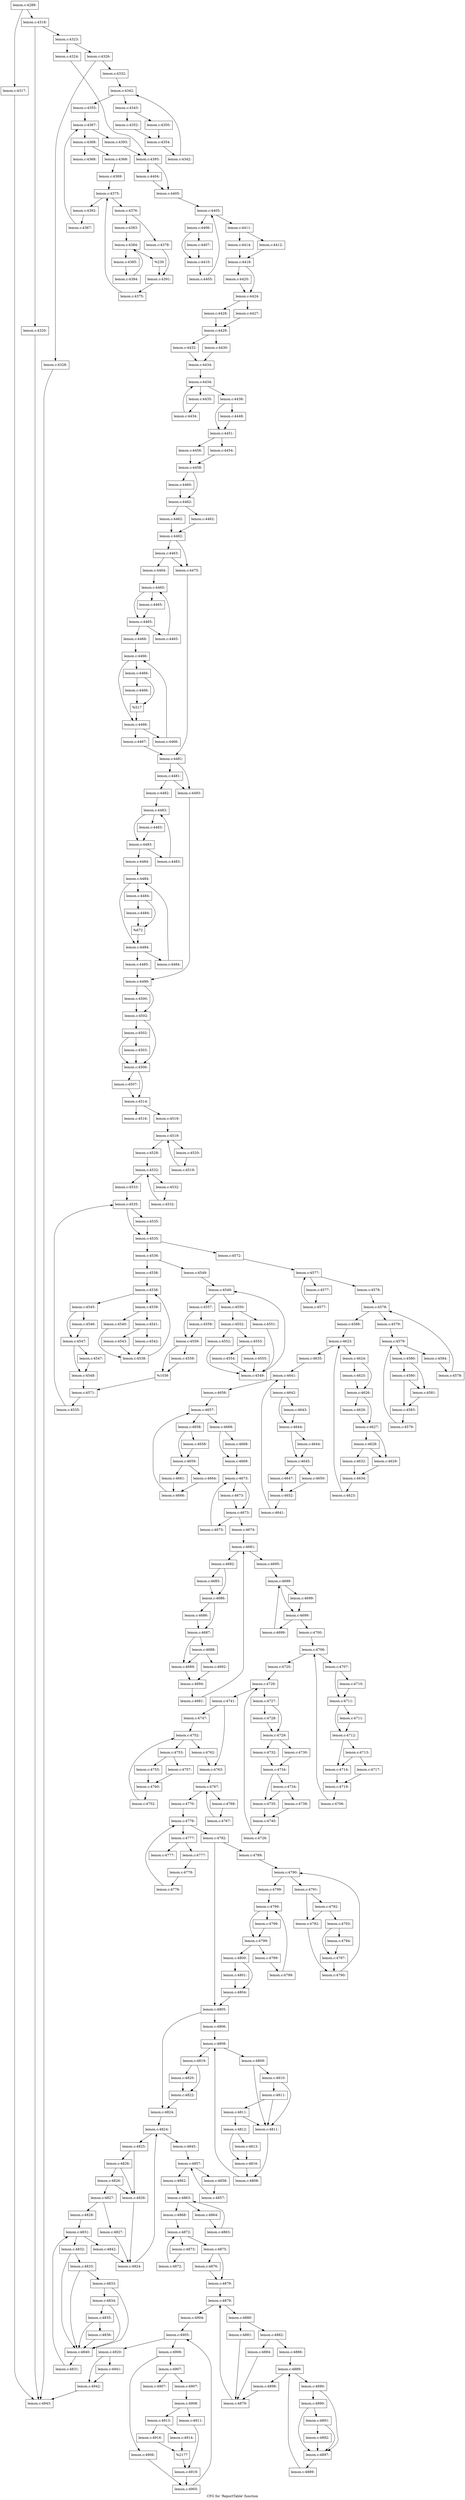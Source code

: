 digraph "CFG for 'ReportTable' function" {
	label="CFG for 'ReportTable' function";

	Node0x56256552b0f0 [shape=record,label="{lemon.c:4289:}"];
	Node0x56256552b0f0 -> Node0x562565579d80;
	Node0x56256552b0f0 -> Node0x562565579dd0;
	Node0x562565579d80 [shape=record,label="{lemon.c:4317:}"];
	Node0x562565579d80 -> Node0x56256555aa90;
	Node0x562565579dd0 [shape=record,label="{lemon.c:4318:}"];
	Node0x562565579dd0 -> Node0x56256557a5c0;
	Node0x562565579dd0 -> Node0x56256557a610;
	Node0x56256557a5c0 [shape=record,label="{lemon.c:4320:}"];
	Node0x56256557a5c0 -> Node0x56256555aa90;
	Node0x56256557a610 [shape=record,label="{lemon.c:4323:}"];
	Node0x56256557a610 -> Node0x56256557ac50;
	Node0x56256557a610 -> Node0x56256557acf0;
	Node0x56256557ac50 [shape=record,label="{lemon.c:4324:}"];
	Node0x56256557ac50 -> Node0x56256557aca0;
	Node0x56256557acf0 [shape=record,label="{lemon.c:4326:}"];
	Node0x56256557acf0 -> Node0x56256557b760;
	Node0x56256557acf0 -> Node0x56256557b7b0;
	Node0x56256557b760 [shape=record,label="{lemon.c:4328:}"];
	Node0x56256557b760 -> Node0x56256555aa90;
	Node0x56256557b7b0 [shape=record,label="{lemon.c:4332:}"];
	Node0x56256557b7b0 -> Node0x56256557c540;
	Node0x56256557c540 [shape=record,label="{lemon.c:4342:}"];
	Node0x56256557c540 -> Node0x56256557c760;
	Node0x56256557c540 -> Node0x56256557c390;
	Node0x56256557c760 [shape=record,label="{lemon.c:4343:}"];
	Node0x56256557c760 -> Node0x562565438050;
	Node0x56256557c760 -> Node0x562565438190;
	Node0x562565438050 [shape=record,label="{lemon.c:4350:}"];
	Node0x562565438050 -> Node0x562565438140;
	Node0x562565438190 [shape=record,label="{lemon.c:4352:}"];
	Node0x562565438190 -> Node0x562565438140;
	Node0x562565438140 [shape=record,label="{lemon.c:4354:}"];
	Node0x562565438140 -> Node0x56256557c6d0;
	Node0x56256557c6d0 [shape=record,label="{lemon.c:4342:}"];
	Node0x56256557c6d0 -> Node0x56256557c540;
	Node0x56256557c390 [shape=record,label="{lemon.c:4355:}"];
	Node0x56256557c390 -> Node0x562565582120;
	Node0x562565582120 [shape=record,label="{lemon.c:4367:}"];
	Node0x562565582120 -> Node0x562565582340;
	Node0x562565582120 -> Node0x562565581c50;
	Node0x562565582340 [shape=record,label="{lemon.c:4368:}"];
	Node0x562565582340 -> Node0x5625655826c0;
	Node0x562565582340 -> Node0x562565582760;
	Node0x5625655826c0 [shape=record,label="{lemon.c:4368:}"];
	Node0x5625655826c0 -> Node0x562565582710;
	Node0x562565582760 [shape=record,label="{lemon.c:4368:}"];
	Node0x562565582710 [shape=record,label="{lemon.c:4369:}"];
	Node0x562565582710 -> Node0x562565584730;
	Node0x562565584730 [shape=record,label="{lemon.c:4375:}"];
	Node0x562565584730 -> Node0x562565584870;
	Node0x562565584730 -> Node0x562565584190;
	Node0x562565584870 [shape=record,label="{lemon.c:4376:}"];
	Node0x562565584870 -> Node0x562565585200;
	Node0x562565584870 -> Node0x5625655852a0;
	Node0x562565585200 [shape=record,label="{lemon.c:4378:}"];
	Node0x562565585200 -> Node0x562565585250;
	Node0x5625655852a0 [shape=record,label="{lemon.c:4383:}"];
	Node0x5625655852a0 -> Node0x562565586400;
	Node0x562565586400 [shape=record,label="{lemon.c:4384:}"];
	Node0x562565586400 -> Node0x562565586620;
	Node0x562565586400 -> Node0x562565586250;
	Node0x562565586620 [shape=record,label="{lemon.c:4385:}"];
	Node0x562565586620 -> Node0x562565586590;
	Node0x562565586590 [shape=record,label="{lemon.c:4384:}"];
	Node0x562565586590 -> Node0x562565586400;
	Node0x562565586250 [shape=record,label="{%230}"];
	Node0x562565586250 -> Node0x562565585250;
	Node0x562565585250 [shape=record,label="{lemon.c:4391:}"];
	Node0x562565585250 -> Node0x5625655847e0;
	Node0x5625655847e0 [shape=record,label="{lemon.c:4375:}"];
	Node0x5625655847e0 -> Node0x562565584730;
	Node0x562565584190 [shape=record,label="{lemon.c:4392:}"];
	Node0x562565584190 -> Node0x5625655822b0;
	Node0x5625655822b0 [shape=record,label="{lemon.c:4367:}"];
	Node0x5625655822b0 -> Node0x562565582120;
	Node0x562565581c50 [shape=record,label="{lemon.c:4393:}"];
	Node0x562565581c50 -> Node0x56256557aca0;
	Node0x56256557aca0 [shape=record,label="{lemon.c:4395:}"];
	Node0x56256557aca0 -> Node0x5625655872b0;
	Node0x56256557aca0 -> Node0x562565588ec0;
	Node0x5625655872b0 [shape=record,label="{lemon.c:4404:}"];
	Node0x5625655872b0 -> Node0x562565588ec0;
	Node0x562565588ec0 [shape=record,label="{lemon.c:4405:}"];
	Node0x562565588ec0 -> Node0x5625655897e0;
	Node0x5625655897e0 [shape=record,label="{lemon.c:4405:}"];
	Node0x5625655897e0 -> Node0x562565589a00;
	Node0x5625655897e0 -> Node0x562565589630;
	Node0x562565589a00 [shape=record,label="{lemon.c:4406:}"];
	Node0x562565589a00 -> Node0x56256558a440;
	Node0x562565589a00 -> Node0x56256558a490;
	Node0x56256558a440 [shape=record,label="{lemon.c:4407:}"];
	Node0x56256558a440 -> Node0x56256558a490;
	Node0x56256558a490 [shape=record,label="{lemon.c:4410:}"];
	Node0x56256558a490 -> Node0x562565589970;
	Node0x562565589970 [shape=record,label="{lemon.c:4405:}"];
	Node0x562565589970 -> Node0x5625655897e0;
	Node0x562565589630 [shape=record,label="{lemon.c:4411:}"];
	Node0x562565589630 -> Node0x56256541a9c0;
	Node0x562565589630 -> Node0x56256541aa60;
	Node0x56256541a9c0 [shape=record,label="{lemon.c:4412:}"];
	Node0x56256541a9c0 -> Node0x56256541aa10;
	Node0x56256541aa60 [shape=record,label="{lemon.c:4414:}"];
	Node0x56256541aa60 -> Node0x56256541aa10;
	Node0x56256541aa10 [shape=record,label="{lemon.c:4418:}"];
	Node0x56256541aa10 -> Node0x56256538b3a0;
	Node0x56256541aa10 -> Node0x56256538b3f0;
	Node0x56256538b3a0 [shape=record,label="{lemon.c:4420:}"];
	Node0x56256538b3a0 -> Node0x56256538b3f0;
	Node0x56256538b3f0 [shape=record,label="{lemon.c:4424:}"];
	Node0x56256538b3f0 -> Node0x56256541c4c0;
	Node0x56256538b3f0 -> Node0x56256541c560;
	Node0x56256541c4c0 [shape=record,label="{lemon.c:4427:}"];
	Node0x56256541c4c0 -> Node0x56256541c510;
	Node0x56256541c560 [shape=record,label="{lemon.c:4428:}"];
	Node0x56256541c560 -> Node0x56256541c510;
	Node0x56256541c510 [shape=record,label="{lemon.c:4429:}"];
	Node0x56256541c510 -> Node0x562565591d80;
	Node0x56256541c510 -> Node0x562565591e20;
	Node0x562565591d80 [shape=record,label="{lemon.c:4430:}"];
	Node0x562565591d80 -> Node0x562565591dd0;
	Node0x562565591e20 [shape=record,label="{lemon.c:4432:}"];
	Node0x562565591e20 -> Node0x562565591dd0;
	Node0x562565591dd0 [shape=record,label="{lemon.c:4434:}"];
	Node0x562565591dd0 -> Node0x562565593550;
	Node0x562565593550 [shape=record,label="{lemon.c:4434:}"];
	Node0x562565593550 -> Node0x562565593770;
	Node0x562565593550 -> Node0x5625655933a0;
	Node0x562565593770 [shape=record,label="{lemon.c:4435:}"];
	Node0x562565593770 -> Node0x5625655936e0;
	Node0x5625655936e0 [shape=record,label="{lemon.c:4434:}"];
	Node0x5625655936e0 -> Node0x562565593550;
	Node0x5625655933a0 [shape=record,label="{lemon.c:4438:}"];
	Node0x5625655933a0 -> Node0x56256552ae40;
	Node0x5625655933a0 -> Node0x562565594690;
	Node0x56256552ae40 [shape=record,label="{lemon.c:4448:}"];
	Node0x56256552ae40 -> Node0x562565594690;
	Node0x562565594690 [shape=record,label="{lemon.c:4451:}"];
	Node0x562565594690 -> Node0x5625653b68b0;
	Node0x562565594690 -> Node0x5625653b6950;
	Node0x5625653b68b0 [shape=record,label="{lemon.c:4454:}"];
	Node0x5625653b68b0 -> Node0x5625653b6900;
	Node0x5625653b6950 [shape=record,label="{lemon.c:4456:}"];
	Node0x5625653b6950 -> Node0x5625653b6900;
	Node0x5625653b6900 [shape=record,label="{lemon.c:4458:}"];
	Node0x5625653b6900 -> Node0x5625653cc8e0;
	Node0x5625653b6900 -> Node0x5625653cc930;
	Node0x5625653cc8e0 [shape=record,label="{lemon.c:4460:}"];
	Node0x5625653cc8e0 -> Node0x5625653cc930;
	Node0x5625653cc930 [shape=record,label="{lemon.c:4462:}"];
	Node0x5625653cc930 -> Node0x56256559e040;
	Node0x5625653cc930 -> Node0x56256559e090;
	Node0x56256559e040 [shape=record,label="{lemon.c:4462:}"];
	Node0x56256559e040 -> Node0x56256559e0e0;
	Node0x56256559e090 [shape=record,label="{lemon.c:4462:}"];
	Node0x56256559e090 -> Node0x56256559e0e0;
	Node0x56256559e0e0 [shape=record,label="{lemon.c:4462:}"];
	Node0x56256559e0e0 -> Node0x56256559e9c0;
	Node0x56256559e0e0 -> Node0x56256559e970;
	Node0x56256559e9c0 [shape=record,label="{lemon.c:4463:}"];
	Node0x56256559e9c0 -> Node0x56256559e8d0;
	Node0x56256559e9c0 -> Node0x56256559e970;
	Node0x56256559e8d0 [shape=record,label="{lemon.c:4464:}"];
	Node0x56256559e8d0 -> Node0x56256559f6e0;
	Node0x56256559f6e0 [shape=record,label="{lemon.c:4465:}"];
	Node0x56256559f6e0 -> Node0x56256559f910;
	Node0x56256559f6e0 -> Node0x56256559f8c0;
	Node0x56256559f910 [shape=record,label="{lemon.c:4465:}"];
	Node0x56256559f910 -> Node0x56256559f8c0;
	Node0x56256559f8c0 [shape=record,label="{lemon.c:4465:}"];
	Node0x56256559f8c0 -> Node0x5625655a0620;
	Node0x56256559f8c0 -> Node0x56256559f840;
	Node0x5625655a0620 [shape=record,label="{lemon.c:4465:}"];
	Node0x5625655a0620 -> Node0x56256559f6e0;
	Node0x56256559f840 [shape=record,label="{lemon.c:4466:}"];
	Node0x56256559f840 -> Node0x5625655a0a50;
	Node0x5625655a0a50 [shape=record,label="{lemon.c:4466:}"];
	Node0x5625655a0a50 -> Node0x5625655a0c10;
	Node0x5625655a0a50 -> Node0x5625655a0bc0;
	Node0x5625655a0c10 [shape=record,label="{lemon.c:4466:}"];
	Node0x5625655a0c10 -> Node0x5625655a1020;
	Node0x5625655a0c10 -> Node0x5625655a1070;
	Node0x5625655a1070 [shape=record,label="{lemon.c:4466:}"];
	Node0x5625655a1070 -> Node0x5625655a1020;
	Node0x5625655a1020 [shape=record,label="{%517}"];
	Node0x5625655a1020 -> Node0x5625655a0bc0;
	Node0x5625655a0bc0 [shape=record,label="{lemon.c:4466:}"];
	Node0x5625655a0bc0 -> Node0x5625655a21b0;
	Node0x5625655a0bc0 -> Node0x5625655a0b40;
	Node0x5625655a21b0 [shape=record,label="{lemon.c:4466:}"];
	Node0x5625655a21b0 -> Node0x5625655a0a50;
	Node0x5625655a0b40 [shape=record,label="{lemon.c:4467:}"];
	Node0x5625655a0b40 -> Node0x56256559e920;
	Node0x56256559e970 [shape=record,label="{lemon.c:4475:}"];
	Node0x56256559e970 -> Node0x56256559e920;
	Node0x56256559e920 [shape=record,label="{lemon.c:4481:}"];
	Node0x56256559e920 -> Node0x5625655a79c0;
	Node0x56256559e920 -> Node0x5625655a7970;
	Node0x5625655a79c0 [shape=record,label="{lemon.c:4481:}"];
	Node0x5625655a79c0 -> Node0x5625655a4880;
	Node0x5625655a79c0 -> Node0x5625655a7970;
	Node0x5625655a4880 [shape=record,label="{lemon.c:4482:}"];
	Node0x5625655a4880 -> Node0x5625655a8710;
	Node0x5625655a8710 [shape=record,label="{lemon.c:4483:}"];
	Node0x5625655a8710 -> Node0x5625655a8940;
	Node0x5625655a8710 -> Node0x5625655a88f0;
	Node0x5625655a8940 [shape=record,label="{lemon.c:4483:}"];
	Node0x5625655a8940 -> Node0x5625655a88f0;
	Node0x5625655a88f0 [shape=record,label="{lemon.c:4483:}"];
	Node0x5625655a88f0 -> Node0x5625655a9650;
	Node0x5625655a88f0 -> Node0x5625655a8870;
	Node0x5625655a9650 [shape=record,label="{lemon.c:4483:}"];
	Node0x5625655a9650 -> Node0x5625655a8710;
	Node0x5625655a8870 [shape=record,label="{lemon.c:4484:}"];
	Node0x5625655a8870 -> Node0x5625655a9a80;
	Node0x5625655a9a80 [shape=record,label="{lemon.c:4484:}"];
	Node0x5625655a9a80 -> Node0x5625655a9c40;
	Node0x5625655a9a80 -> Node0x5625655a9bf0;
	Node0x5625655a9c40 [shape=record,label="{lemon.c:4484:}"];
	Node0x5625655a9c40 -> Node0x5625655aa050;
	Node0x5625655a9c40 -> Node0x5625655aa0a0;
	Node0x5625655aa0a0 [shape=record,label="{lemon.c:4484:}"];
	Node0x5625655aa0a0 -> Node0x5625655aa050;
	Node0x5625655aa050 [shape=record,label="{%672}"];
	Node0x5625655aa050 -> Node0x5625655a9bf0;
	Node0x5625655a9bf0 [shape=record,label="{lemon.c:4484:}"];
	Node0x5625655a9bf0 -> Node0x5625655ab1e0;
	Node0x5625655a9bf0 -> Node0x5625655a9b70;
	Node0x5625655ab1e0 [shape=record,label="{lemon.c:4484:}"];
	Node0x5625655ab1e0 -> Node0x5625655a9a80;
	Node0x5625655a9b70 [shape=record,label="{lemon.c:4485:}"];
	Node0x5625655a9b70 -> Node0x5625655a7920;
	Node0x5625655a7970 [shape=record,label="{lemon.c:4493:}"];
	Node0x5625655a7970 -> Node0x5625655a7920;
	Node0x5625655a7920 [shape=record,label="{lemon.c:4499:}"];
	Node0x5625655a7920 -> Node0x5625655ad7c0;
	Node0x5625655a7920 -> Node0x5625655b0980;
	Node0x5625655ad7c0 [shape=record,label="{lemon.c:4500:}"];
	Node0x5625655ad7c0 -> Node0x5625655b0980;
	Node0x5625655b0980 [shape=record,label="{lemon.c:4502:}"];
	Node0x5625655b0980 -> Node0x5625655b11e0;
	Node0x5625655b0980 -> Node0x5625655b1190;
	Node0x5625655b11e0 [shape=record,label="{lemon.c:4502:}"];
	Node0x5625655b11e0 -> Node0x5625655b1140;
	Node0x5625655b11e0 -> Node0x5625655b1190;
	Node0x5625655b1140 [shape=record,label="{lemon.c:4503:}"];
	Node0x5625655b1140 -> Node0x5625655b1190;
	Node0x5625655b1190 [shape=record,label="{lemon.c:4506:}"];
	Node0x5625655b1190 -> Node0x5625655b2e10;
	Node0x5625655b1190 -> Node0x5625655b2e60;
	Node0x5625655b2e10 [shape=record,label="{lemon.c:4507:}"];
	Node0x5625655b2e10 -> Node0x5625655b2e60;
	Node0x5625655b2e60 [shape=record,label="{lemon.c:4514:}"];
	Node0x5625655b2e60 -> Node0x5625655b3f90;
	Node0x5625655b2e60 -> Node0x5625655b3fe0;
	Node0x5625655b3f90 [shape=record,label="{lemon.c:4516:}"];
	Node0x5625655b3fe0 [shape=record,label="{lemon.c:4519:}"];
	Node0x5625655b3fe0 -> Node0x5625655b4860;
	Node0x5625655b4860 [shape=record,label="{lemon.c:4519:}"];
	Node0x5625655b4860 -> Node0x5625655b4a80;
	Node0x5625655b4860 -> Node0x5625655b45f0;
	Node0x5625655b4a80 [shape=record,label="{lemon.c:4520:}"];
	Node0x5625655b4a80 -> Node0x5625655b49f0;
	Node0x5625655b49f0 [shape=record,label="{lemon.c:4519:}"];
	Node0x5625655b49f0 -> Node0x5625655b4860;
	Node0x5625655b45f0 [shape=record,label="{lemon.c:4528:}"];
	Node0x5625655b45f0 -> Node0x5625655b8550;
	Node0x5625655b8550 [shape=record,label="{lemon.c:4532:}"];
	Node0x5625655b8550 -> Node0x5625655b8700;
	Node0x5625655b8550 -> Node0x5625655b83a0;
	Node0x5625655b8700 [shape=record,label="{lemon.c:4532:}"];
	Node0x5625655b8700 -> Node0x5625655b8670;
	Node0x5625655b8670 [shape=record,label="{lemon.c:4532:}"];
	Node0x5625655b8670 -> Node0x5625655b8550;
	Node0x5625655b83a0 [shape=record,label="{lemon.c:4533:}"];
	Node0x5625655b83a0 -> Node0x5625655b9f50;
	Node0x5625655b9f50 [shape=record,label="{lemon.c:4535:}"];
	Node0x5625655b9f50 -> Node0x5625655ba7f0;
	Node0x5625655b9f50 -> Node0x5625655ba7a0;
	Node0x5625655ba7f0 [shape=record,label="{lemon.c:4535:}"];
	Node0x5625655ba7f0 -> Node0x5625655ba7a0;
	Node0x5625655ba7a0 [shape=record,label="{lemon.c:4535:}"];
	Node0x5625655ba7a0 -> Node0x5625655ba720;
	Node0x5625655ba7a0 -> Node0x562565547940;
	Node0x5625655ba720 [shape=record,label="{lemon.c:4536:}"];
	Node0x5625655ba720 -> Node0x5625655bb680;
	Node0x5625655ba720 -> Node0x5625655bb720;
	Node0x5625655bb680 [shape=record,label="{lemon.c:4538:}"];
	Node0x5625655bb680 -> Node0x5625655bc080;
	Node0x5625655bc080 [shape=record,label="{lemon.c:4538:}"];
	Node0x5625655bc080 -> Node0x5625655bc2a0;
	Node0x5625655bc080 -> Node0x5625655bbd00;
	Node0x5625655bc2a0 [shape=record,label="{lemon.c:4539:}"];
	Node0x5625655bc2a0 -> Node0x5625655bc8d0;
	Node0x5625655bc2a0 -> Node0x5625655bc920;
	Node0x5625655bc8d0 [shape=record,label="{lemon.c:4540:}"];
	Node0x5625655bc8d0 -> Node0x5625655bc210;
	Node0x5625655bc920 [shape=record,label="{lemon.c:4541:}"];
	Node0x5625655bc920 -> Node0x5625655bd4d0;
	Node0x5625655bc920 -> Node0x5625655bd520;
	Node0x5625655bd4d0 [shape=record,label="{lemon.c:4542:}"];
	Node0x5625655bd4d0 -> Node0x5625655bc210;
	Node0x5625655bd520 [shape=record,label="{lemon.c:4543:}"];
	Node0x5625655bd520 -> Node0x5625655bc210;
	Node0x5625655bc210 [shape=record,label="{lemon.c:4538:}"];
	Node0x5625655bc210 -> Node0x5625655bc080;
	Node0x5625655bbd00 [shape=record,label="{lemon.c:4545:}"];
	Node0x5625655bbd00 -> Node0x5625655be710;
	Node0x5625655bbd00 -> Node0x5625655be760;
	Node0x5625655be710 [shape=record,label="{lemon.c:4546:}"];
	Node0x5625655be710 -> Node0x5625655be760;
	Node0x5625655be760 [shape=record,label="{lemon.c:4547:}"];
	Node0x5625655be760 -> Node0x5625655beff0;
	Node0x5625655be760 -> Node0x5625655bf040;
	Node0x5625655beff0 [shape=record,label="{lemon.c:4547:}"];
	Node0x5625655beff0 -> Node0x5625655bf040;
	Node0x5625655bf040 [shape=record,label="{lemon.c:4548:}"];
	Node0x5625655bf040 -> Node0x5625655bb6d0;
	Node0x5625655bb720 [shape=record,label="{lemon.c:4549:}"];
	Node0x5625655bb720 -> Node0x5625655bfd20;
	Node0x5625655bfd20 [shape=record,label="{lemon.c:4549:}"];
	Node0x5625655bfd20 -> Node0x5625655bff40;
	Node0x5625655bfd20 -> Node0x5625655bf9a0;
	Node0x5625655bff40 [shape=record,label="{lemon.c:4550:}"];
	Node0x5625655bff40 -> Node0x5625655c0570;
	Node0x5625655bff40 -> Node0x5625655c05c0;
	Node0x5625655c0570 [shape=record,label="{lemon.c:4551:}"];
	Node0x5625655c0570 -> Node0x5625655bfeb0;
	Node0x5625655c05c0 [shape=record,label="{lemon.c:4552:}"];
	Node0x5625655c05c0 -> Node0x5625655c0e50;
	Node0x5625655c05c0 -> Node0x5625655c0ea0;
	Node0x5625655c0e50 [shape=record,label="{lemon.c:4552:}"];
	Node0x5625655c0e50 -> Node0x5625655bfeb0;
	Node0x5625655c0ea0 [shape=record,label="{lemon.c:4553:}"];
	Node0x5625655c0ea0 -> Node0x5625655c1a50;
	Node0x5625655c0ea0 -> Node0x5625655c1aa0;
	Node0x5625655c1a50 [shape=record,label="{lemon.c:4554:}"];
	Node0x5625655c1a50 -> Node0x5625655bfeb0;
	Node0x5625655c1aa0 [shape=record,label="{lemon.c:4555:}"];
	Node0x5625655c1aa0 -> Node0x5625655bfeb0;
	Node0x5625655bfeb0 [shape=record,label="{lemon.c:4549:}"];
	Node0x5625655bfeb0 -> Node0x5625655bfd20;
	Node0x5625655bf9a0 [shape=record,label="{lemon.c:4557:}"];
	Node0x5625655bf9a0 -> Node0x5625655c2c90;
	Node0x5625655bf9a0 -> Node0x5625655c2ce0;
	Node0x5625655c2c90 [shape=record,label="{lemon.c:4558:}"];
	Node0x5625655c2c90 -> Node0x5625655c2ce0;
	Node0x5625655c2ce0 [shape=record,label="{lemon.c:4559:}"];
	Node0x5625655c2ce0 -> Node0x5625655c3570;
	Node0x5625655c2ce0 -> Node0x5625655c35c0;
	Node0x5625655c3570 [shape=record,label="{lemon.c:4559:}"];
	Node0x5625655c3570 -> Node0x5625655c35c0;
	Node0x5625655c35c0 [shape=record,label="{%1036}"];
	Node0x5625655c35c0 -> Node0x5625655bb6d0;
	Node0x5625655bb6d0 [shape=record,label="{lemon.c:4571:}"];
	Node0x5625655bb6d0 -> Node0x5625655ba690;
	Node0x5625655ba690 [shape=record,label="{lemon.c:4535:}"];
	Node0x5625655ba690 -> Node0x5625655b9f50;
	Node0x562565547940 [shape=record,label="{lemon.c:4572:}"];
	Node0x562565547940 -> Node0x5625655c4770;
	Node0x5625655c4770 [shape=record,label="{lemon.c:4577:}"];
	Node0x5625655c4770 -> Node0x5625655c4990;
	Node0x5625655c4770 -> Node0x5625655c43f0;
	Node0x5625655c4990 [shape=record,label="{lemon.c:4577:}"];
	Node0x5625655c4990 -> Node0x5625655c4900;
	Node0x5625655c4900 [shape=record,label="{lemon.c:4577:}"];
	Node0x5625655c4900 -> Node0x5625655c4770;
	Node0x5625655c43f0 [shape=record,label="{lemon.c:4578:}"];
	Node0x5625655c43f0 -> Node0x5625655c5460;
	Node0x5625655c5460 [shape=record,label="{lemon.c:4578:}"];
	Node0x5625655c5460 -> Node0x5625655c5610;
	Node0x5625655c5460 -> Node0x5625655c52b0;
	Node0x5625655c5610 [shape=record,label="{lemon.c:4579:}"];
	Node0x5625655c5610 -> Node0x5625655c6210;
	Node0x5625655c6210 [shape=record,label="{lemon.c:4579:}"];
	Node0x5625655c6210 -> Node0x5625655c6430;
	Node0x5625655c6210 -> Node0x5625655c5b80;
	Node0x5625655c6430 [shape=record,label="{lemon.c:4580:}"];
	Node0x5625655c6430 -> Node0x5625655c6770;
	Node0x5625655c6430 -> Node0x5625655c6810;
	Node0x5625655c6810 [shape=record,label="{lemon.c:4580:}"];
	Node0x5625655c6810 -> Node0x5625655c6770;
	Node0x5625655c6810 -> Node0x5625655c67c0;
	Node0x5625655c6770 [shape=record,label="{lemon.c:4581:}"];
	Node0x5625655c6770 -> Node0x5625655c67c0;
	Node0x5625655c67c0 [shape=record,label="{lemon.c:4583:}"];
	Node0x5625655c67c0 -> Node0x5625655c63a0;
	Node0x5625655c63a0 [shape=record,label="{lemon.c:4579:}"];
	Node0x5625655c63a0 -> Node0x5625655c6210;
	Node0x5625655c5b80 [shape=record,label="{lemon.c:4584:}"];
	Node0x5625655c5b80 -> Node0x5625655c5580;
	Node0x5625655c5580 [shape=record,label="{lemon.c:4578:}"];
	Node0x5625655c5580 -> Node0x5625655c5460;
	Node0x5625655c52b0 [shape=record,label="{lemon.c:4588:}"];
	Node0x5625655c52b0 -> Node0x5625655cfe90;
	Node0x5625655cfe90 [shape=record,label="{lemon.c:4623:}"];
	Node0x5625655cfe90 -> Node0x5625655d00b0;
	Node0x5625655cfe90 -> Node0x5625655cfbf0;
	Node0x5625655d00b0 [shape=record,label="{lemon.c:4624:}"];
	Node0x5625655d00b0 -> Node0x5625652f2370;
	Node0x5625655d00b0 -> Node0x5625652f23c0;
	Node0x5625652f2370 [shape=record,label="{lemon.c:4625:}"];
	Node0x5625652f2370 -> Node0x5625652f23c0;
	Node0x5625652f23c0 [shape=record,label="{lemon.c:4626:}"];
	Node0x5625652f23c0 -> Node0x5625652f2a80;
	Node0x5625652f23c0 -> Node0x5625652f2ad0;
	Node0x5625652f2a80 [shape=record,label="{lemon.c:4626:}"];
	Node0x5625652f2a80 -> Node0x5625652f2ad0;
	Node0x5625652f2ad0 [shape=record,label="{lemon.c:4627:}"];
	Node0x5625652f2ad0 -> Node0x5625655d3830;
	Node0x5625652f2ad0 -> Node0x5625655d3920;
	Node0x5625655d3920 [shape=record,label="{lemon.c:4628:}"];
	Node0x5625655d3920 -> Node0x5625655d3830;
	Node0x5625655d3920 -> Node0x5625655d38d0;
	Node0x5625655d3830 [shape=record,label="{lemon.c:4629:}"];
	Node0x5625655d3830 -> Node0x5625655d3880;
	Node0x5625655d38d0 [shape=record,label="{lemon.c:4632:}"];
	Node0x5625655d38d0 -> Node0x5625655d3880;
	Node0x5625655d3880 [shape=record,label="{lemon.c:4634:}"];
	Node0x5625655d3880 -> Node0x5625655d0020;
	Node0x5625655d0020 [shape=record,label="{lemon.c:4623:}"];
	Node0x5625655d0020 -> Node0x5625655cfe90;
	Node0x5625655cfbf0 [shape=record,label="{lemon.c:4635:}"];
	Node0x5625655cfbf0 -> Node0x5625655d63b0;
	Node0x5625655d63b0 [shape=record,label="{lemon.c:4641:}"];
	Node0x5625655d63b0 -> Node0x5625655d65d0;
	Node0x5625655d63b0 -> Node0x5625655d6110;
	Node0x5625655d65d0 [shape=record,label="{lemon.c:4642:}"];
	Node0x5625655d65d0 -> Node0x5625655d71e0;
	Node0x5625655d65d0 -> Node0x5625655d7230;
	Node0x5625655d71e0 [shape=record,label="{lemon.c:4643:}"];
	Node0x5625655d71e0 -> Node0x5625655d7230;
	Node0x5625655d7230 [shape=record,label="{lemon.c:4644:}"];
	Node0x5625655d7230 -> Node0x5625655d78f0;
	Node0x5625655d7230 -> Node0x5625655d7940;
	Node0x5625655d78f0 [shape=record,label="{lemon.c:4644:}"];
	Node0x5625655d78f0 -> Node0x5625655d7940;
	Node0x5625655d7940 [shape=record,label="{lemon.c:4645:}"];
	Node0x5625655d7940 -> Node0x5625655d8210;
	Node0x5625655d7940 -> Node0x5625655d82b0;
	Node0x5625655d8210 [shape=record,label="{lemon.c:4647:}"];
	Node0x5625655d8210 -> Node0x5625655d8260;
	Node0x5625655d82b0 [shape=record,label="{lemon.c:4650:}"];
	Node0x5625655d82b0 -> Node0x5625655d8260;
	Node0x5625655d8260 [shape=record,label="{lemon.c:4652:}"];
	Node0x5625655d8260 -> Node0x5625655d6540;
	Node0x5625655d6540 [shape=record,label="{lemon.c:4641:}"];
	Node0x5625655d6540 -> Node0x5625655d63b0;
	Node0x5625655d6110 [shape=record,label="{lemon.c:4656:}"];
	Node0x5625655d6110 -> Node0x5625655d98c0;
	Node0x5625655d98c0 [shape=record,label="{lemon.c:4657:}"];
	Node0x5625655d98c0 -> Node0x5625655d9ce0;
	Node0x5625655d98c0 -> Node0x5625655d9a20;
	Node0x5625655d9ce0 [shape=record,label="{lemon.c:4658:}"];
	Node0x5625655d9ce0 -> Node0x5625655d9ef0;
	Node0x5625655d9ce0 -> Node0x5625655d9f40;
	Node0x5625655d9ef0 [shape=record,label="{lemon.c:4658:}"];
	Node0x5625655d9ef0 -> Node0x5625655d9f40;
	Node0x5625655d9f40 [shape=record,label="{lemon.c:4659:}"];
	Node0x5625655d9f40 -> Node0x5625655da900;
	Node0x5625655d9f40 -> Node0x5625655da9a0;
	Node0x5625655da900 [shape=record,label="{lemon.c:4661:}"];
	Node0x5625655da900 -> Node0x5625655da950;
	Node0x5625655da9a0 [shape=record,label="{lemon.c:4664:}"];
	Node0x5625655da9a0 -> Node0x5625655da950;
	Node0x5625655da950 [shape=record,label="{lemon.c:4666:}"];
	Node0x5625655da950 -> Node0x5625655d98c0;
	Node0x5625655d9a20 [shape=record,label="{lemon.c:4668:}"];
	Node0x5625655d9a20 -> Node0x5625655db910;
	Node0x5625655d9a20 -> Node0x5625655db960;
	Node0x5625655db910 [shape=record,label="{lemon.c:4668:}"];
	Node0x5625655db910 -> Node0x5625655db960;
	Node0x5625655db960 [shape=record,label="{lemon.c:4669:}"];
	Node0x5625655db960 -> Node0x5625655dc770;
	Node0x5625655dc770 [shape=record,label="{lemon.c:4673:}"];
	Node0x5625655dc770 -> Node0x5625655dc9a0;
	Node0x5625655dc770 -> Node0x5625655dc950;
	Node0x5625655dc9a0 [shape=record,label="{lemon.c:4673:}"];
	Node0x5625655dc9a0 -> Node0x5625655dc950;
	Node0x5625655dc950 [shape=record,label="{lemon.c:4673:}"];
	Node0x5625655dc950 -> Node0x5625655dd580;
	Node0x5625655dc950 -> Node0x5625655dc8d0;
	Node0x5625655dd580 [shape=record,label="{lemon.c:4673:}"];
	Node0x5625655dd580 -> Node0x5625655dc770;
	Node0x5625655dc8d0 [shape=record,label="{lemon.c:4674:}"];
	Node0x5625655dc8d0 -> Node0x5625655dfed0;
	Node0x5625655dfed0 [shape=record,label="{lemon.c:4681:}"];
	Node0x5625655dfed0 -> Node0x5625655e00f0;
	Node0x5625655dfed0 -> Node0x5625655dfc30;
	Node0x5625655e00f0 [shape=record,label="{lemon.c:4682:}"];
	Node0x5625655e00f0 -> Node0x5625655e0ff0;
	Node0x5625655e00f0 -> Node0x5625655e1040;
	Node0x5625655e0ff0 [shape=record,label="{lemon.c:4685:}"];
	Node0x5625655e0ff0 -> Node0x5625655e1040;
	Node0x5625655e1040 [shape=record,label="{lemon.c:4686:}"];
	Node0x5625655e1040 -> Node0x5625655e1700;
	Node0x5625655e1040 -> Node0x5625655e1750;
	Node0x5625655e1700 [shape=record,label="{lemon.c:4686:}"];
	Node0x5625655e1700 -> Node0x5625655e1750;
	Node0x5625655e1750 [shape=record,label="{lemon.c:4687:}"];
	Node0x5625655e1750 -> Node0x5625655e2020;
	Node0x5625655e1750 -> Node0x5625655e2110;
	Node0x5625655e2110 [shape=record,label="{lemon.c:4688:}"];
	Node0x5625655e2110 -> Node0x5625655e2020;
	Node0x5625655e2110 -> Node0x5625655e20c0;
	Node0x5625655e2020 [shape=record,label="{lemon.c:4689:}"];
	Node0x5625655e2020 -> Node0x5625655e2070;
	Node0x5625655e20c0 [shape=record,label="{lemon.c:4692:}"];
	Node0x5625655e20c0 -> Node0x5625655e2070;
	Node0x5625655e2070 [shape=record,label="{lemon.c:4694:}"];
	Node0x5625655e2070 -> Node0x5625655e0060;
	Node0x5625655e0060 [shape=record,label="{lemon.c:4681:}"];
	Node0x5625655e0060 -> Node0x5625655dfed0;
	Node0x5625655dfc30 [shape=record,label="{lemon.c:4695:}"];
	Node0x5625655dfc30 -> Node0x5625655e3be0;
	Node0x5625655e3be0 [shape=record,label="{lemon.c:4699:}"];
	Node0x5625655e3be0 -> Node0x5625655e3e10;
	Node0x5625655e3be0 -> Node0x5625655e3dc0;
	Node0x5625655e3e10 [shape=record,label="{lemon.c:4699:}"];
	Node0x5625655e3e10 -> Node0x5625655e3dc0;
	Node0x5625655e3dc0 [shape=record,label="{lemon.c:4699:}"];
	Node0x5625655e3dc0 -> Node0x5625655e4990;
	Node0x5625655e3dc0 -> Node0x5625655e3d40;
	Node0x5625655e4990 [shape=record,label="{lemon.c:4699:}"];
	Node0x5625655e4990 -> Node0x5625655e3be0;
	Node0x5625655e3d40 [shape=record,label="{lemon.c:4700:}"];
	Node0x5625655e3d40 -> Node0x5625655e6fb0;
	Node0x5625655e6fb0 [shape=record,label="{lemon.c:4706:}"];
	Node0x5625655e6fb0 -> Node0x5625655e71d0;
	Node0x5625655e6fb0 -> Node0x5625655e6d10;
	Node0x5625655e71d0 [shape=record,label="{lemon.c:4707:}"];
	Node0x5625655e71d0 -> Node0x5625655e80d0;
	Node0x5625655e71d0 -> Node0x5625655e8120;
	Node0x5625655e80d0 [shape=record,label="{lemon.c:4710:}"];
	Node0x5625655e80d0 -> Node0x5625655e8120;
	Node0x5625655e8120 [shape=record,label="{lemon.c:4711:}"];
	Node0x5625655e8120 -> Node0x5625655e8770;
	Node0x5625655e8120 -> Node0x5625655e87c0;
	Node0x5625655e8770 [shape=record,label="{lemon.c:4711:}"];
	Node0x5625655e8770 -> Node0x5625655e87c0;
	Node0x5625655e87c0 [shape=record,label="{lemon.c:4712:}"];
	Node0x5625655e87c0 -> Node0x5625655e9090;
	Node0x5625655e87c0 -> Node0x5625655e9180;
	Node0x5625655e9180 [shape=record,label="{lemon.c:4713:}"];
	Node0x5625655e9180 -> Node0x5625655e9090;
	Node0x5625655e9180 -> Node0x5625655e9130;
	Node0x5625655e9090 [shape=record,label="{lemon.c:4714:}"];
	Node0x5625655e9090 -> Node0x5625655e90e0;
	Node0x5625655e9130 [shape=record,label="{lemon.c:4717:}"];
	Node0x5625655e9130 -> Node0x5625655e90e0;
	Node0x5625655e90e0 [shape=record,label="{lemon.c:4719:}"];
	Node0x5625655e90e0 -> Node0x5625655e7140;
	Node0x5625655e7140 [shape=record,label="{lemon.c:4706:}"];
	Node0x5625655e7140 -> Node0x5625655e6fb0;
	Node0x5625655e6d10 [shape=record,label="{lemon.c:4720:}"];
	Node0x5625655e6d10 -> Node0x5625655eb930;
	Node0x5625655eb930 [shape=record,label="{lemon.c:4726:}"];
	Node0x5625655eb930 -> Node0x5625655ebb50;
	Node0x5625655eb930 -> Node0x5625655eb690;
	Node0x5625655ebb50 [shape=record,label="{lemon.c:4727:}"];
	Node0x5625655ebb50 -> Node0x5625655ec470;
	Node0x5625655ebb50 -> Node0x5625655ec4c0;
	Node0x5625655ec470 [shape=record,label="{lemon.c:4728:}"];
	Node0x5625655ec470 -> Node0x5625655ec4c0;
	Node0x5625655ec4c0 [shape=record,label="{lemon.c:4729:}"];
	Node0x5625655ec4c0 -> Node0x5625655ecb10;
	Node0x5625655ec4c0 -> Node0x5625655ecbb0;
	Node0x5625655ecb10 [shape=record,label="{lemon.c:4730:}"];
	Node0x5625655ecb10 -> Node0x5625655ecb60;
	Node0x5625655ecbb0 [shape=record,label="{lemon.c:4732:}"];
	Node0x5625655ecbb0 -> Node0x5625655ecb60;
	Node0x5625655ecb60 [shape=record,label="{lemon.c:4734:}"];
	Node0x5625655ecb60 -> Node0x5625655edd70;
	Node0x5625655ecb60 -> Node0x5625655ede60;
	Node0x5625655ede60 [shape=record,label="{lemon.c:4734:}"];
	Node0x5625655ede60 -> Node0x5625655edd70;
	Node0x5625655ede60 -> Node0x5625655ede10;
	Node0x5625655edd70 [shape=record,label="{lemon.c:4735:}"];
	Node0x5625655edd70 -> Node0x5625655eddc0;
	Node0x5625655ede10 [shape=record,label="{lemon.c:4738:}"];
	Node0x5625655ede10 -> Node0x5625655eddc0;
	Node0x5625655eddc0 [shape=record,label="{lemon.c:4740:}"];
	Node0x5625655eddc0 -> Node0x5625655ebac0;
	Node0x5625655ebac0 [shape=record,label="{lemon.c:4726:}"];
	Node0x5625655ebac0 -> Node0x5625655eb930;
	Node0x5625655eb690 [shape=record,label="{lemon.c:4741:}"];
	Node0x5625655eb690 -> Node0x5625655efb00;
	Node0x5625655eb690 -> Node0x5625655efb50;
	Node0x5625655efb00 [shape=record,label="{lemon.c:4747:}"];
	Node0x5625655efb00 -> Node0x5625655f0e10;
	Node0x5625655f0e10 [shape=record,label="{lemon.c:4752:}"];
	Node0x5625655f0e10 -> Node0x5625655f1030;
	Node0x5625655f0e10 -> Node0x5625655f0c60;
	Node0x5625655f1030 [shape=record,label="{lemon.c:4753:}"];
	Node0x5625655f1030 -> Node0x5625655f1be0;
	Node0x5625655f1030 -> Node0x5625655f1c80;
	Node0x5625655f1be0 [shape=record,label="{lemon.c:4755:}"];
	Node0x5625655f1be0 -> Node0x5625655f1c30;
	Node0x5625655f1c80 [shape=record,label="{lemon.c:4757:}"];
	Node0x5625655f1c80 -> Node0x5625655f1c30;
	Node0x5625655f1c30 [shape=record,label="{lemon.c:4760:}"];
	Node0x5625655f1c30 -> Node0x5625655f0fa0;
	Node0x5625655f0fa0 [shape=record,label="{lemon.c:4752:}"];
	Node0x5625655f0fa0 -> Node0x5625655f0e10;
	Node0x5625655f0c60 [shape=record,label="{lemon.c:4762:}"];
	Node0x5625655f0c60 -> Node0x5625655efb50;
	Node0x5625655efb50 [shape=record,label="{lemon.c:4763:}"];
	Node0x5625655efb50 -> Node0x5625655f4210;
	Node0x5625655f4210 [shape=record,label="{lemon.c:4767:}"];
	Node0x5625655f4210 -> Node0x5625655f4430;
	Node0x5625655f4210 -> Node0x5625655f3220;
	Node0x5625655f4430 [shape=record,label="{lemon.c:4768:}"];
	Node0x5625655f4430 -> Node0x5625655f43a0;
	Node0x5625655f43a0 [shape=record,label="{lemon.c:4767:}"];
	Node0x5625655f43a0 -> Node0x5625655f4210;
	Node0x5625655f3220 [shape=record,label="{lemon.c:4770:}"];
	Node0x5625655f3220 -> Node0x5625655f61b0;
	Node0x5625655f61b0 [shape=record,label="{lemon.c:4776:}"];
	Node0x5625655f61b0 -> Node0x5625655f63d0;
	Node0x5625655f61b0 -> Node0x5625655f5ce0;
	Node0x5625655f63d0 [shape=record,label="{lemon.c:4777:}"];
	Node0x5625655f63d0 -> Node0x5625655f6750;
	Node0x5625655f63d0 -> Node0x5625655f67f0;
	Node0x5625655f6750 [shape=record,label="{lemon.c:4777:}"];
	Node0x5625655f6750 -> Node0x5625655f67a0;
	Node0x5625655f67f0 [shape=record,label="{lemon.c:4777:}"];
	Node0x5625655f67a0 [shape=record,label="{lemon.c:4778:}"];
	Node0x5625655f67a0 -> Node0x5625655f6340;
	Node0x5625655f6340 [shape=record,label="{lemon.c:4776:}"];
	Node0x5625655f6340 -> Node0x5625655f61b0;
	Node0x5625655f5ce0 [shape=record,label="{lemon.c:4782:}"];
	Node0x5625655f5ce0 -> Node0x5625655f6f00;
	Node0x5625655f5ce0 -> Node0x5625655f86d0;
	Node0x5625655f6f00 [shape=record,label="{lemon.c:4789:}"];
	Node0x5625655f6f00 -> Node0x5625655f9060;
	Node0x5625655f9060 [shape=record,label="{lemon.c:4790:}"];
	Node0x5625655f9060 -> Node0x5625655f9280;
	Node0x5625655f9060 -> Node0x5625655f8eb0;
	Node0x5625655f9280 [shape=record,label="{lemon.c:4791:}"];
	Node0x5625655f9280 -> Node0x5625655f9f90;
	Node0x5625655f9280 -> Node0x5625655fa030;
	Node0x5625655fa030 [shape=record,label="{lemon.c:4792:}"];
	Node0x5625655fa030 -> Node0x5625655f9f90;
	Node0x5625655fa030 -> Node0x5625655f9fe0;
	Node0x5625655f9f90 [shape=record,label="{lemon.c:4792:}"];
	Node0x5625655f9f90 -> Node0x5625655f91f0;
	Node0x5625655f9fe0 [shape=record,label="{lemon.c:4793:}"];
	Node0x5625655f9fe0 -> Node0x5625655fa800;
	Node0x5625655f9fe0 -> Node0x5625655fa850;
	Node0x5625655fa800 [shape=record,label="{lemon.c:4794:}"];
	Node0x5625655fa800 -> Node0x5625655fa850;
	Node0x5625655fa850 [shape=record,label="{lemon.c:4797:}"];
	Node0x5625655fa850 -> Node0x5625655f91f0;
	Node0x5625655f91f0 [shape=record,label="{lemon.c:4790:}"];
	Node0x5625655f91f0 -> Node0x5625655f9060;
	Node0x5625655f8eb0 [shape=record,label="{lemon.c:4799:}"];
	Node0x5625655f8eb0 -> Node0x5625655fc150;
	Node0x5625655fc150 [shape=record,label="{lemon.c:4799:}"];
	Node0x5625655fc150 -> Node0x5625655fc3d0;
	Node0x5625655fc150 -> Node0x5625655fc380;
	Node0x5625655fc3d0 [shape=record,label="{lemon.c:4799:}"];
	Node0x5625655fc3d0 -> Node0x5625655fc380;
	Node0x5625655fc380 [shape=record,label="{lemon.c:4799:}"];
	Node0x5625655fc380 -> Node0x5625655fc300;
	Node0x5625655fc380 -> Node0x5625655fbfa0;
	Node0x5625655fc300 [shape=record,label="{lemon.c:4799:}"];
	Node0x5625655fc300 -> Node0x5625655fc270;
	Node0x5625655fc270 [shape=record,label="{lemon.c:4799:}"];
	Node0x5625655fc270 -> Node0x5625655fc150;
	Node0x5625655fbfa0 [shape=record,label="{lemon.c:4800:}"];
	Node0x5625655fbfa0 -> Node0x5625655fd4b0;
	Node0x5625655fbfa0 -> Node0x5625655fd500;
	Node0x5625655fd4b0 [shape=record,label="{lemon.c:4801:}"];
	Node0x5625655fd4b0 -> Node0x5625655fd500;
	Node0x5625655fd500 [shape=record,label="{lemon.c:4804:}"];
	Node0x5625655fd500 -> Node0x5625655f86d0;
	Node0x5625655f86d0 [shape=record,label="{lemon.c:4805:}"];
	Node0x5625655f86d0 -> Node0x5625655fe7c0;
	Node0x5625655f86d0 -> Node0x5625655fe810;
	Node0x5625655fe7c0 [shape=record,label="{lemon.c:4806:}"];
	Node0x5625655fe7c0 -> Node0x5625655ff550;
	Node0x5625655ff550 [shape=record,label="{lemon.c:4808:}"];
	Node0x5625655ff550 -> Node0x5625655ff770;
	Node0x5625655ff550 -> Node0x5625655ff3a0;
	Node0x5625655ff770 [shape=record,label="{lemon.c:4809:}"];
	Node0x5625655ff770 -> Node0x562565600480;
	Node0x5625655ff770 -> Node0x562565600620;
	Node0x562565600620 [shape=record,label="{lemon.c:4810:}"];
	Node0x562565600620 -> Node0x562565600480;
	Node0x562565600620 -> Node0x5625656005a0;
	Node0x5625656005a0 [shape=record,label="{lemon.c:4811:}"];
	Node0x5625656005a0 -> Node0x562565600480;
	Node0x5625656005a0 -> Node0x562565600520;
	Node0x562565600520 [shape=record,label="{lemon.c:4811:}"];
	Node0x562565600520 -> Node0x562565600480;
	Node0x562565600520 -> Node0x5625656004d0;
	Node0x562565600480 [shape=record,label="{lemon.c:4811:}"];
	Node0x562565600480 -> Node0x5625655ff6e0;
	Node0x5625656004d0 [shape=record,label="{lemon.c:4812:}"];
	Node0x5625656004d0 -> Node0x562565601530;
	Node0x5625656004d0 -> Node0x562565601580;
	Node0x562565601530 [shape=record,label="{lemon.c:4813:}"];
	Node0x562565601530 -> Node0x562565601580;
	Node0x562565601580 [shape=record,label="{lemon.c:4816:}"];
	Node0x562565601580 -> Node0x5625655ff6e0;
	Node0x5625655ff6e0 [shape=record,label="{lemon.c:4808:}"];
	Node0x5625655ff6e0 -> Node0x5625655ff550;
	Node0x5625655ff3a0 [shape=record,label="{lemon.c:4819:}"];
	Node0x5625655ff3a0 -> Node0x562565602dc0;
	Node0x5625655ff3a0 -> Node0x562565602e10;
	Node0x562565602dc0 [shape=record,label="{lemon.c:4820:}"];
	Node0x562565602dc0 -> Node0x562565602e10;
	Node0x562565602e10 [shape=record,label="{lemon.c:4822:}"];
	Node0x562565602e10 -> Node0x5625655fe810;
	Node0x5625655fe810 [shape=record,label="{lemon.c:4824:}"];
	Node0x5625655fe810 -> Node0x562565603ba0;
	Node0x562565603ba0 [shape=record,label="{lemon.c:4824:}"];
	Node0x562565603ba0 -> Node0x562565603dc0;
	Node0x562565603ba0 -> Node0x5625656039f0;
	Node0x562565603dc0 [shape=record,label="{lemon.c:4825:}"];
	Node0x562565603dc0 -> Node0x562565604ad0;
	Node0x562565603dc0 -> Node0x562565604bf0;
	Node0x562565604bf0 [shape=record,label="{lemon.c:4826:}"];
	Node0x562565604bf0 -> Node0x562565604ad0;
	Node0x562565604bf0 -> Node0x562565604b70;
	Node0x562565604b70 [shape=record,label="{lemon.c:4826:}"];
	Node0x562565604b70 -> Node0x562565604ad0;
	Node0x562565604b70 -> Node0x562565604b20;
	Node0x562565604ad0 [shape=record,label="{lemon.c:4826:}"];
	Node0x562565604ad0 -> Node0x562565603d30;
	Node0x562565604b20 [shape=record,label="{lemon.c:4827:}"];
	Node0x562565604b20 -> Node0x562565605760;
	Node0x562565604b20 -> Node0x5625656057b0;
	Node0x562565605760 [shape=record,label="{lemon.c:4827:}"];
	Node0x562565605760 -> Node0x562565603d30;
	Node0x5625656057b0 [shape=record,label="{lemon.c:4828:}"];
	Node0x5625656057b0 -> Node0x5625656067a0;
	Node0x5625656067a0 [shape=record,label="{lemon.c:4831:}"];
	Node0x5625656067a0 -> Node0x5625656069c0;
	Node0x5625656067a0 -> Node0x562565606490;
	Node0x5625656069c0 [shape=record,label="{lemon.c:4832:}"];
	Node0x5625656069c0 -> Node0x5625656078f0;
	Node0x5625656069c0 -> Node0x562565607720;
	Node0x5625656078f0 [shape=record,label="{lemon.c:4833:}"];
	Node0x5625656078f0 -> Node0x562565607870;
	Node0x5625656078f0 -> Node0x562565607720;
	Node0x562565607870 [shape=record,label="{lemon.c:4833:}"];
	Node0x562565607870 -> Node0x5625656077f0;
	Node0x562565607870 -> Node0x562565607720;
	Node0x5625656077f0 [shape=record,label="{lemon.c:4834:}"];
	Node0x5625656077f0 -> Node0x562565607770;
	Node0x5625656077f0 -> Node0x562565607720;
	Node0x562565607770 [shape=record,label="{lemon.c:4835:}"];
	Node0x562565607770 -> Node0x5625656076d0;
	Node0x562565607770 -> Node0x562565607720;
	Node0x5625656076d0 [shape=record,label="{lemon.c:4836:}"];
	Node0x5625656076d0 -> Node0x562565607720;
	Node0x562565607720 [shape=record,label="{lemon.c:4840:}"];
	Node0x562565607720 -> Node0x562565606930;
	Node0x562565606930 [shape=record,label="{lemon.c:4831:}"];
	Node0x562565606930 -> Node0x5625656067a0;
	Node0x562565606490 [shape=record,label="{lemon.c:4842:}"];
	Node0x562565606490 -> Node0x562565603d30;
	Node0x562565603d30 [shape=record,label="{lemon.c:4824:}"];
	Node0x562565603d30 -> Node0x562565603ba0;
	Node0x5625656039f0 [shape=record,label="{lemon.c:4845:}"];
	Node0x5625656039f0 -> Node0x56256560bee0;
	Node0x56256560bee0 [shape=record,label="{lemon.c:4857:}"];
	Node0x56256560bee0 -> Node0x56256560c100;
	Node0x56256560bee0 -> Node0x56256560ba10;
	Node0x56256560c100 [shape=record,label="{lemon.c:4858:}"];
	Node0x56256560c100 -> Node0x56256560c070;
	Node0x56256560c070 [shape=record,label="{lemon.c:4857:}"];
	Node0x56256560c070 -> Node0x56256560bee0;
	Node0x56256560ba10 [shape=record,label="{lemon.c:4862:}"];
	Node0x56256560ba10 -> Node0x56256560e2b0;
	Node0x56256560e2b0 [shape=record,label="{lemon.c:4863:}"];
	Node0x56256560e2b0 -> Node0x56256560e4d0;
	Node0x56256560e2b0 -> Node0x56256560dde0;
	Node0x56256560e4d0 [shape=record,label="{lemon.c:4864:}"];
	Node0x56256560e4d0 -> Node0x56256560e440;
	Node0x56256560e440 [shape=record,label="{lemon.c:4863:}"];
	Node0x56256560e440 -> Node0x56256560e2b0;
	Node0x56256560dde0 [shape=record,label="{lemon.c:4868:}"];
	Node0x56256560dde0 -> Node0x562565610440;
	Node0x562565610440 [shape=record,label="{lemon.c:4872:}"];
	Node0x562565610440 -> Node0x562565610660;
	Node0x562565610440 -> Node0x5625656100c0;
	Node0x562565610660 [shape=record,label="{lemon.c:4873:}"];
	Node0x562565610660 -> Node0x5625656105d0;
	Node0x5625656105d0 [shape=record,label="{lemon.c:4872:}"];
	Node0x5625656105d0 -> Node0x562565610440;
	Node0x5625656100c0 [shape=record,label="{lemon.c:4875:}"];
	Node0x5625656100c0 -> Node0x562565611260;
	Node0x5625656100c0 -> Node0x5625656112b0;
	Node0x562565611260 [shape=record,label="{lemon.c:4876:}"];
	Node0x562565611260 -> Node0x5625656112b0;
	Node0x5625656112b0 [shape=record,label="{lemon.c:4879:}"];
	Node0x5625656112b0 -> Node0x562565611e40;
	Node0x562565611e40 [shape=record,label="{lemon.c:4879:}"];
	Node0x562565611e40 -> Node0x562565612060;
	Node0x562565611e40 -> Node0x562565611ac0;
	Node0x562565612060 [shape=record,label="{lemon.c:4880:}"];
	Node0x562565612060 -> Node0x562565612690;
	Node0x562565612060 -> Node0x5625656126e0;
	Node0x562565612690 [shape=record,label="{lemon.c:4881:}"];
	Node0x562565612690 -> Node0x562565611fd0;
	Node0x5625656126e0 [shape=record,label="{lemon.c:4882:}"];
	Node0x5625656126e0 -> Node0x562565612be0;
	Node0x5625656126e0 -> Node0x562565612c30;
	Node0x562565612be0 [shape=record,label="{lemon.c:4884:}"];
	Node0x562565612be0 -> Node0x562565611fd0;
	Node0x562565612c30 [shape=record,label="{lemon.c:4886:}"];
	Node0x562565612c30 -> Node0x562565613ff0;
	Node0x562565613ff0 [shape=record,label="{lemon.c:4889:}"];
	Node0x562565613ff0 -> Node0x562565614210;
	Node0x562565613ff0 -> Node0x562565613c70;
	Node0x562565614210 [shape=record,label="{lemon.c:4890:}"];
	Node0x562565614210 -> Node0x562565614670;
	Node0x562565614210 -> Node0x5625656145a0;
	Node0x562565614670 [shape=record,label="{lemon.c:4890:}"];
	Node0x562565614670 -> Node0x5625656145f0;
	Node0x562565614670 -> Node0x5625656145a0;
	Node0x5625656145f0 [shape=record,label="{lemon.c:4891:}"];
	Node0x5625656145f0 -> Node0x562565614550;
	Node0x5625656145f0 -> Node0x5625656145a0;
	Node0x562565614550 [shape=record,label="{lemon.c:4892:}"];
	Node0x562565614550 -> Node0x5625656145a0;
	Node0x5625656145a0 [shape=record,label="{lemon.c:4897:}"];
	Node0x5625656145a0 -> Node0x562565614180;
	Node0x562565614180 [shape=record,label="{lemon.c:4889:}"];
	Node0x562565614180 -> Node0x562565613ff0;
	Node0x562565613c70 [shape=record,label="{lemon.c:4898:}"];
	Node0x562565613c70 -> Node0x562565611fd0;
	Node0x562565611fd0 [shape=record,label="{lemon.c:4879:}"];
	Node0x562565611fd0 -> Node0x562565611e40;
	Node0x562565611ac0 [shape=record,label="{lemon.c:4904:}"];
	Node0x562565611ac0 -> Node0x5625656185e0;
	Node0x5625656185e0 [shape=record,label="{lemon.c:4905:}"];
	Node0x5625656185e0 -> Node0x562565618800;
	Node0x5625656185e0 -> Node0x562565618260;
	Node0x562565618800 [shape=record,label="{lemon.c:4906:}"];
	Node0x562565618800 -> Node0x562565618b40;
	Node0x562565618800 -> Node0x562565618b90;
	Node0x562565618b40 [shape=record,label="{lemon.c:4906:}"];
	Node0x562565618b40 -> Node0x562565618770;
	Node0x562565618b90 [shape=record,label="{lemon.c:4907:}"];
	Node0x562565618b90 -> Node0x5625656190d0;
	Node0x562565618b90 -> Node0x562565619170;
	Node0x5625656190d0 [shape=record,label="{lemon.c:4907:}"];
	Node0x5625656190d0 -> Node0x562565619120;
	Node0x562565619170 [shape=record,label="{lemon.c:4907:}"];
	Node0x562565619120 [shape=record,label="{lemon.c:4908:}"];
	Node0x562565619120 -> Node0x562565619810;
	Node0x562565619120 -> Node0x56256561a0d0;
	Node0x562565619810 [shape=record,label="{lemon.c:4911:}"];
	Node0x562565619810 -> Node0x56256561a080;
	Node0x56256561a0d0 [shape=record,label="{lemon.c:4913:}"];
	Node0x56256561a0d0 -> Node0x56256561add0;
	Node0x56256561a0d0 -> Node0x56256561ae70;
	Node0x56256561add0 [shape=record,label="{lemon.c:4914:}"];
	Node0x56256561add0 -> Node0x56256561ae20;
	Node0x56256561ae70 [shape=record,label="{lemon.c:4916:}"];
	Node0x56256561ae70 -> Node0x56256561ae20;
	Node0x56256561ae20 [shape=record,label="{%2177}"];
	Node0x56256561ae20 -> Node0x56256561a080;
	Node0x56256561a080 [shape=record,label="{lemon.c:4919:}"];
	Node0x56256561a080 -> Node0x562565618770;
	Node0x562565618770 [shape=record,label="{lemon.c:4905:}"];
	Node0x562565618770 -> Node0x5625656185e0;
	Node0x562565618260 [shape=record,label="{lemon.c:4920:}"];
	Node0x562565618260 -> Node0x56256561f790;
	Node0x562565618260 -> Node0x56256561f7e0;
	Node0x56256561f790 [shape=record,label="{lemon.c:4941:}"];
	Node0x56256561f790 -> Node0x56256561f7e0;
	Node0x56256561f7e0 [shape=record,label="{lemon.c:4942:}"];
	Node0x56256561f7e0 -> Node0x56256555aa90;
	Node0x56256555aa90 [shape=record,label="{lemon.c:4943:}"];
}
